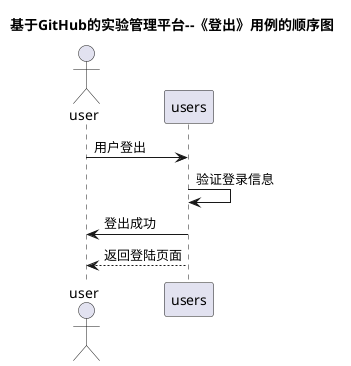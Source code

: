 @startuml
title 基于GitHub的实验管理平台--《登出》用例的顺序图
actor user
user ->users:用户登出
users -> users: 验证登录信息
users -> user:登出成功
users --> user:返回登陆页面
@enduml